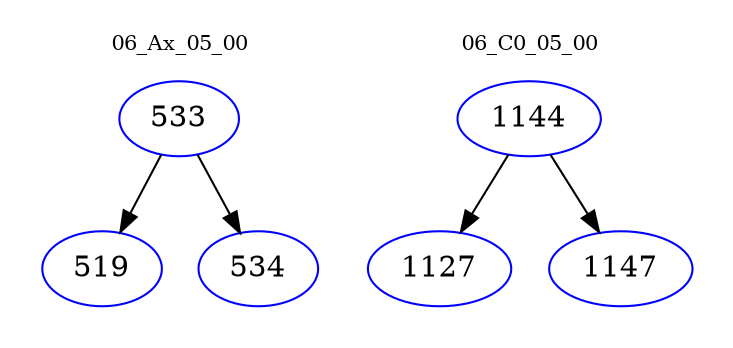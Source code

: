 digraph{
subgraph cluster_0 {
color = white
label = "06_Ax_05_00";
fontsize=10;
T0_533 [label="533", color="blue"]
T0_533 -> T0_519 [color="black"]
T0_519 [label="519", color="blue"]
T0_533 -> T0_534 [color="black"]
T0_534 [label="534", color="blue"]
}
subgraph cluster_1 {
color = white
label = "06_C0_05_00";
fontsize=10;
T1_1144 [label="1144", color="blue"]
T1_1144 -> T1_1127 [color="black"]
T1_1127 [label="1127", color="blue"]
T1_1144 -> T1_1147 [color="black"]
T1_1147 [label="1147", color="blue"]
}
}
